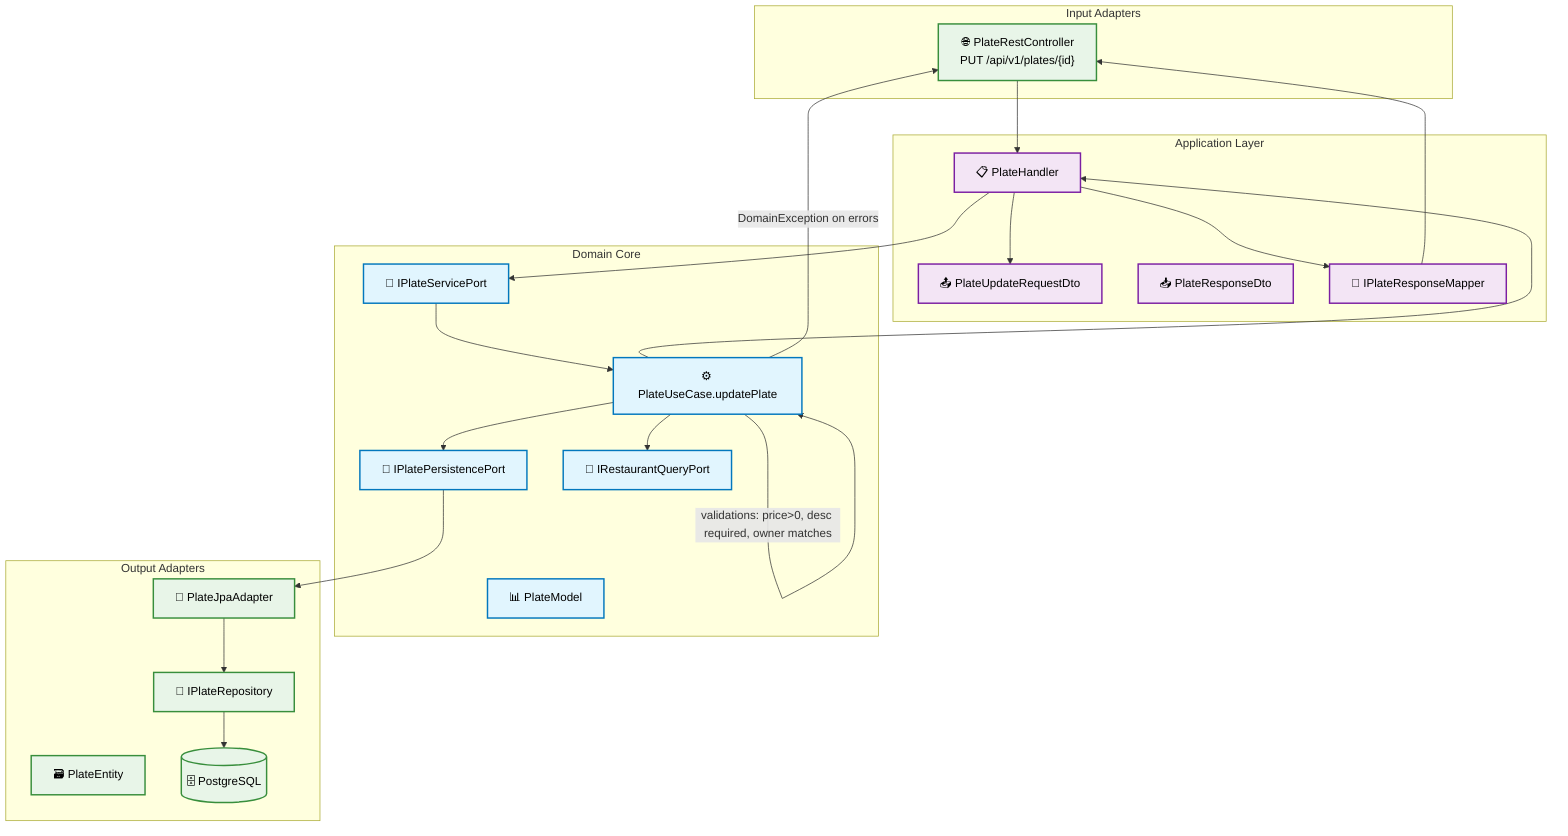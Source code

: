 graph TB
    %% HU-004: Update Plate (high contrast)

    subgraph "Input Adapters"
        REST["🌐 PlateRestController\nPUT /api/v1/plates/{id}"]
    end

    subgraph "Application Layer"
        HANDLER["📋 PlateHandler"]
        UPDATE_REQ["📤 PlateUpdateRequestDto"]
        RES_DTO["📥 PlateResponseDto"]
        RES_MAP["🔄 IPlateResponseMapper"]
    end

    subgraph "Domain Core"
        MODEL["📊 PlateModel"]
        USECASE["⚙️ PlateUseCase.updatePlate"]
        API_PORT["🔌 IPlateServicePort"]
        SPI_PERSIST["🔌 IPlatePersistencePort"]
        SPI_REST_QUERY["🔌 IRestaurantQueryPort"]
    end

    subgraph "Output Adapters"
        JPA_ADAPTER["💾 PlateJpaAdapter"]
        ENTITY["🗃️ PlateEntity"]
        REPO["🏪 IPlateRepository"]
        DB[("🗄️ PostgreSQL")]
    end

    %% Flow
    REST --> HANDLER
    HANDLER --> UPDATE_REQ
    HANDLER --> API_PORT
    API_PORT --> USECASE
    USECASE --> SPI_PERSIST
    USECASE --> SPI_REST_QUERY
    SPI_PERSIST --> JPA_ADAPTER
    JPA_ADAPTER --> REPO
    REPO --> DB
    USECASE --> HANDLER
    HANDLER --> RES_MAP
    RES_MAP --> REST

    %% Notes
    USECASE --> |"validations: price>0, desc required, owner matches"| USECASE
    USECASE --> |"DomainException on errors"| REST

    %% Styles (high contrast)
    classDef domain fill:#e1f5fe,stroke:#0277bd,stroke-width:2px,color:#000000
    classDef app fill:#f3e5f5,stroke:#7b1fa2,stroke-width:2px,color:#000000
    classDef infra fill:#e8f5e8,stroke:#388e3c,stroke-width:2px,color:#000000
    classDef io fill:#fff3e0,stroke:#f57c00,stroke-width:2px,color:#000000

    class MODEL,USECASE,API_PORT,SPI_PERSIST,SPI_REST_QUERY domain
    class HANDLER,UPDATE_REQ,RES_DTO,RES_MAP app
    class REST,JPA_ADAPTER,ENTITY,REPO,DB infra